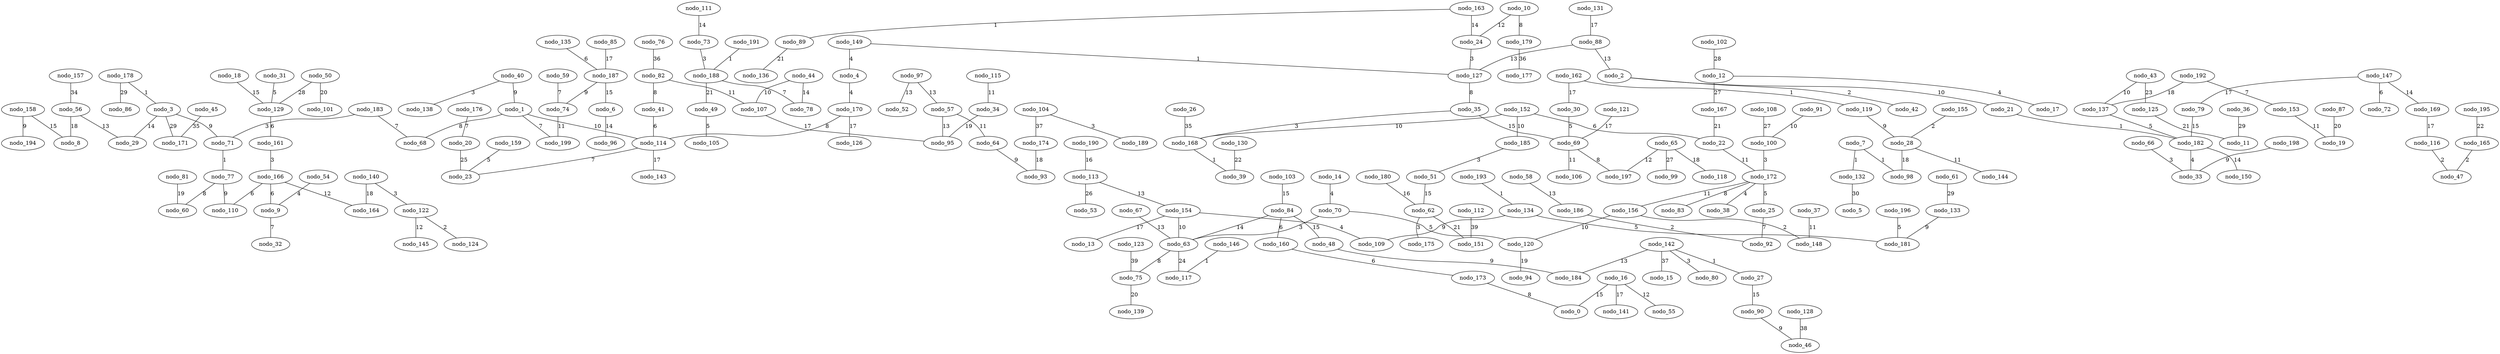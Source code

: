 graph gen_erdos_ren_200_d_kruskal {
  nodo_56 -- nodo_8 [label=18 weight=18];
  nodo_172 -- nodo_38 [label=4 weight=4];
  nodo_85 -- nodo_187 [label=17 weight=17];
  nodo_147 -- nodo_72 [label=6 weight=6];
  nodo_195 -- nodo_165 [label=22 weight=22];
  nodo_155 -- nodo_28 [label=2 weight=2];
  nodo_147 -- nodo_79 [label=17 weight=17];
  nodo_37 -- nodo_148 [label=11 weight=11];
  nodo_188 -- nodo_78 [label=7 weight=7];
  nodo_113 -- nodo_53 [label=26 weight=26];
  nodo_114 -- nodo_23 [label=7 weight=7];
  nodo_172 -- nodo_25 [label=5 weight=5];
  nodo_16 -- nodo_55 [label=12 weight=12];
  nodo_7 -- nodo_98 [label=1 weight=1];
  nodo_51 -- nodo_62 [label=15 weight=15];
  nodo_160 -- nodo_173 [label=6 weight=6];
  nodo_183 -- nodo_68 [label=7 weight=7];
  nodo_9 -- nodo_32 [label=7 weight=7];
  nodo_140 -- nodo_164 [label=18 weight=18];
  nodo_154 -- nodo_109 [label=4 weight=4];
  nodo_187 -- nodo_74 [label=9 weight=9];
  nodo_196 -- nodo_181 [label=5 weight=5];
  nodo_3 -- nodo_171 [label=29 weight=29];
  nodo_119 -- nodo_28 [label=9 weight=9];
  nodo_172 -- nodo_156 [label=11 weight=11];
  nodo_87 -- nodo_19 [label=20 weight=20];
  nodo_137 -- nodo_182 [label=5 weight=5];
  nodo_74 -- nodo_199 [label=11 weight=11];
  nodo_25 -- nodo_92 [label=7 weight=7];
  nodo_26 -- nodo_168 [label=35 weight=35];
  nodo_142 -- nodo_80 [label=3 weight=3];
  nodo_167 -- nodo_22 [label=21 weight=21];
  nodo_97 -- nodo_57 [label=13 weight=13];
  nodo_188 -- nodo_49 [label=21 weight=21];
  nodo_179 -- nodo_177 [label=36 weight=36];
  nodo_149 -- nodo_4 [label=4 weight=4];
  nodo_97 -- nodo_52 [label=13 weight=13];
  nodo_91 -- nodo_100 [label=10 weight=10];
  nodo_147 -- nodo_169 [label=14 weight=14];
  nodo_28 -- nodo_144 [label=11 weight=11];
  nodo_187 -- nodo_6 [label=15 weight=15];
  nodo_154 -- nodo_63 [label=10 weight=10];
  nodo_84 -- nodo_160 [label=6 weight=6];
  nodo_22 -- nodo_172 [label=11 weight=11];
  nodo_131 -- nodo_88 [label=17 weight=17];
  nodo_190 -- nodo_113 [label=16 weight=16];
  nodo_112 -- nodo_151 [label=39 weight=39];
  nodo_125 -- nodo_11 [label=21 weight=21];
  nodo_44 -- nodo_107 [label=10 weight=10];
  nodo_123 -- nodo_75 [label=39 weight=39];
  nodo_3 -- nodo_71 [label=9 weight=9];
  nodo_57 -- nodo_64 [label=11 weight=11];
  nodo_54 -- nodo_9 [label=4 weight=4];
  nodo_16 -- nodo_0 [label=15 weight=15];
  nodo_104 -- nodo_174 [label=37 weight=37];
  nodo_142 -- nodo_27 [label=1 weight=1];
  nodo_159 -- nodo_23 [label=5 weight=5];
  nodo_191 -- nodo_188 [label=1 weight=1];
  nodo_154 -- nodo_13 [label=17 weight=17];
  nodo_174 -- nodo_93 [label=18 weight=18];
  nodo_129 -- nodo_161 [label=6 weight=6];
  nodo_163 -- nodo_89 [label=1 weight=1];
  nodo_107 -- nodo_95 [label=17 weight=17];
  nodo_115 -- nodo_34 [label=11 weight=11];
  nodo_162 -- nodo_119 [label=1 weight=1];
  nodo_142 -- nodo_184 [label=13 weight=13];
  nodo_186 -- nodo_92 [label=2 weight=2];
  nodo_156 -- nodo_120 [label=10 weight=10];
  nodo_88 -- nodo_127 [label=13 weight=13];
  nodo_88 -- nodo_2 [label=13 weight=13];
  nodo_104 -- nodo_189 [label=3 weight=3];
  nodo_10 -- nodo_24 [label=12 weight=12];
  nodo_134 -- nodo_109 [label=9 weight=9];
  nodo_63 -- nodo_75 [label=8 weight=8];
  nodo_176 -- nodo_20 [label=7 weight=7];
  nodo_65 -- nodo_197 [label=12 weight=12];
  nodo_63 -- nodo_117 [label=24 weight=24];
  nodo_14 -- nodo_70 [label=4 weight=4];
  nodo_140 -- nodo_122 [label=3 weight=3];
  nodo_41 -- nodo_114 [label=6 weight=6];
  nodo_89 -- nodo_136 [label=21 weight=21];
  nodo_178 -- nodo_3 [label=1 weight=1];
  nodo_132 -- nodo_5 [label=30 weight=30];
  nodo_113 -- nodo_154 [label=13 weight=13];
  nodo_82 -- nodo_41 [label=8 weight=8];
  nodo_152 -- nodo_185 [label=10 weight=10];
  nodo_166 -- nodo_110 [label=6 weight=6];
  nodo_21 -- nodo_182 [label=1 weight=1];
  nodo_57 -- nodo_95 [label=13 weight=13];
  nodo_165 -- nodo_47 [label=2 weight=2];
  nodo_1 -- nodo_199 [label=7 weight=7];
  nodo_10 -- nodo_179 [label=8 weight=8];
  nodo_166 -- nodo_9 [label=6 weight=6];
  nodo_24 -- nodo_127 [label=3 weight=3];
  nodo_58 -- nodo_186 [label=13 weight=13];
  nodo_69 -- nodo_197 [label=8 weight=8];
  nodo_152 -- nodo_168 [label=10 weight=10];
  nodo_81 -- nodo_60 [label=19 weight=19];
  nodo_156 -- nodo_148 [label=2 weight=2];
  nodo_149 -- nodo_127 [label=1 weight=1];
  nodo_70 -- nodo_63 [label=3 weight=3];
  nodo_182 -- nodo_33 [label=4 weight=4];
  nodo_18 -- nodo_129 [label=15 weight=15];
  nodo_30 -- nodo_69 [label=5 weight=5];
  nodo_69 -- nodo_106 [label=11 weight=11];
  nodo_50 -- nodo_101 [label=20 weight=20];
  nodo_180 -- nodo_62 [label=16 weight=16];
  nodo_12 -- nodo_167 [label=27 weight=27];
  nodo_158 -- nodo_194 [label=9 weight=9];
  nodo_43 -- nodo_137 [label=10 weight=10];
  nodo_116 -- nodo_47 [label=2 weight=2];
  nodo_79 -- nodo_182 [label=15 weight=15];
  nodo_35 -- nodo_69 [label=15 weight=15];
  nodo_64 -- nodo_93 [label=9 weight=9];
  nodo_135 -- nodo_187 [label=6 weight=6];
  nodo_66 -- nodo_33 [label=3 weight=3];
  nodo_152 -- nodo_22 [label=6 weight=6];
  nodo_31 -- nodo_129 [label=5 weight=5];
  nodo_198 -- nodo_33 [label=9 weight=9];
  nodo_122 -- nodo_145 [label=12 weight=12];
  nodo_178 -- nodo_86 [label=29 weight=29];
  nodo_20 -- nodo_23 [label=25 weight=25];
  nodo_40 -- nodo_1 [label=9 weight=9];
  nodo_4 -- nodo_170 [label=4 weight=4];
  nodo_49 -- nodo_105 [label=5 weight=5];
  nodo_77 -- nodo_110 [label=9 weight=9];
  nodo_185 -- nodo_51 [label=3 weight=3];
  nodo_121 -- nodo_69 [label=17 weight=17];
  nodo_82 -- nodo_107 [label=11 weight=11];
  nodo_35 -- nodo_168 [label=3 weight=3];
  nodo_193 -- nodo_134 [label=1 weight=1];
  nodo_48 -- nodo_184 [label=9 weight=9];
  nodo_77 -- nodo_60 [label=8 weight=8];
  nodo_134 -- nodo_181 [label=5 weight=5];
  nodo_34 -- nodo_95 [label=19 weight=19];
  nodo_59 -- nodo_74 [label=7 weight=7];
  nodo_120 -- nodo_94 [label=19 weight=19];
  nodo_70 -- nodo_120 [label=5 weight=5];
  nodo_28 -- nodo_98 [label=18 weight=18];
  nodo_142 -- nodo_15 [label=37 weight=37];
  nodo_157 -- nodo_56 [label=34 weight=34];
  nodo_114 -- nodo_143 [label=17 weight=17];
  nodo_127 -- nodo_35 [label=8 weight=8];
  nodo_2 -- nodo_21 [label=10 weight=10];
  nodo_130 -- nodo_39 [label=22 weight=22];
  nodo_122 -- nodo_124 [label=2 weight=2];
  nodo_153 -- nodo_19 [label=11 weight=11];
  nodo_7 -- nodo_132 [label=1 weight=1];
  nodo_166 -- nodo_164 [label=12 weight=12];
  nodo_71 -- nodo_77 [label=1 weight=1];
  nodo_76 -- nodo_82 [label=36 weight=36];
  nodo_103 -- nodo_84 [label=15 weight=15];
  nodo_162 -- nodo_30 [label=17 weight=17];
  nodo_158 -- nodo_8 [label=15 weight=15];
  nodo_1 -- nodo_68 [label=8 weight=8];
  nodo_75 -- nodo_139 [label=20 weight=20];
  nodo_84 -- nodo_48 [label=15 weight=15];
  nodo_27 -- nodo_90 [label=15 weight=15];
  nodo_161 -- nodo_166 [label=3 weight=3];
  nodo_169 -- nodo_116 [label=17 weight=17];
  nodo_90 -- nodo_46 [label=9 weight=9];
  nodo_108 -- nodo_100 [label=27 weight=27];
  nodo_36 -- nodo_11 [label=29 weight=29];
  nodo_16 -- nodo_141 [label=17 weight=17];
  nodo_192 -- nodo_153 [label=7 weight=7];
  nodo_62 -- nodo_151 [label=21 weight=21];
  nodo_40 -- nodo_138 [label=3 weight=3];
  nodo_56 -- nodo_29 [label=13 weight=13];
  nodo_170 -- nodo_114 [label=8 weight=8];
  nodo_65 -- nodo_118 [label=18 weight=18];
  nodo_111 -- nodo_73 [label=14 weight=14];
  nodo_65 -- nodo_99 [label=27 weight=27];
  nodo_2 -- nodo_42 [label=2 weight=2];
  nodo_100 -- nodo_172 [label=3 weight=3];
  nodo_182 -- nodo_150 [label=14 weight=14];
  nodo_102 -- nodo_12 [label=28 weight=28];
  nodo_146 -- nodo_117 [label=1 weight=1];
  nodo_43 -- nodo_125 [label=23 weight=23];
  nodo_168 -- nodo_39 [label=1 weight=1];
  nodo_183 -- nodo_71 [label=3 weight=3];
  nodo_61 -- nodo_133 [label=29 weight=29];
  nodo_3 -- nodo_29 [label=14 weight=14];
  nodo_12 -- nodo_17 [label=4 weight=4];
  nodo_84 -- nodo_63 [label=14 weight=14];
  nodo_50 -- nodo_129 [label=28 weight=28];
  nodo_1 -- nodo_114 [label=10 weight=10];
  nodo_73 -- nodo_188 [label=3 weight=3];
  nodo_163 -- nodo_24 [label=14 weight=14];
  nodo_62 -- nodo_175 [label=3 weight=3];
  nodo_6 -- nodo_96 [label=14 weight=14];
  nodo_45 -- nodo_171 [label=35 weight=35];
  nodo_192 -- nodo_137 [label=18 weight=18];
  nodo_67 -- nodo_63 [label=13 weight=13];
  nodo_133 -- nodo_181 [label=9 weight=9];
  nodo_173 -- nodo_0 [label=8 weight=8];
  nodo_172 -- nodo_83 [label=8 weight=8];
  nodo_128 -- nodo_46 [label=38 weight=38];
  nodo_44 -- nodo_78 [label=14 weight=14];
  nodo_170 -- nodo_126 [label=17 weight=17];
}